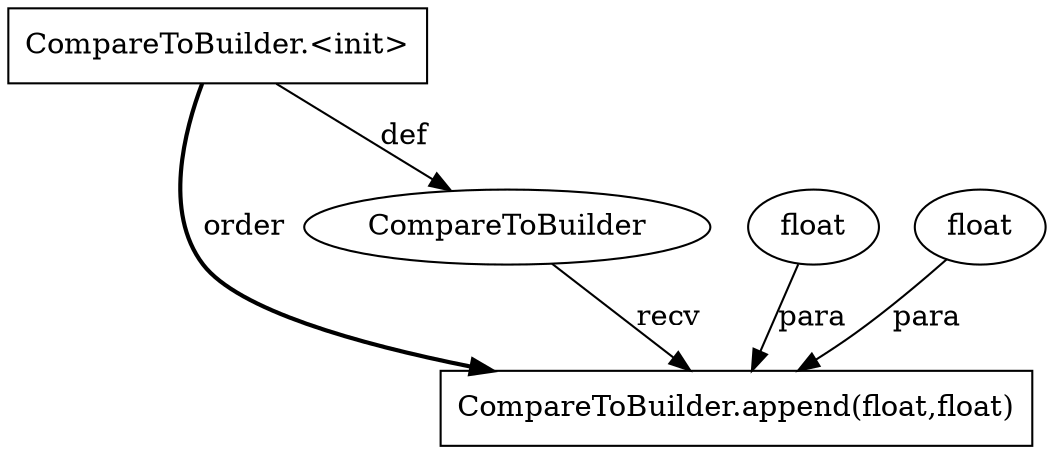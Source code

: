 digraph "AUG" {

  1 [ label="CompareToBuilder.append(float,float)" shape="box" ];
  2 [ label="CompareToBuilder" shape="ellipse" ];
  3 [ label="CompareToBuilder.<init>" shape="box" ];
  4 [ label="float" shape="ellipse" ];
  5 [ label="float" shape="ellipse" ];
  4 -> 1 [ label="para" style="solid" ];
  3 -> 1 [ label="order" style="bold" ];
  2 -> 1 [ label="recv" style="solid" ];
  5 -> 1 [ label="para" style="solid" ];
  3 -> 2 [ label="def" style="solid" ];
}
